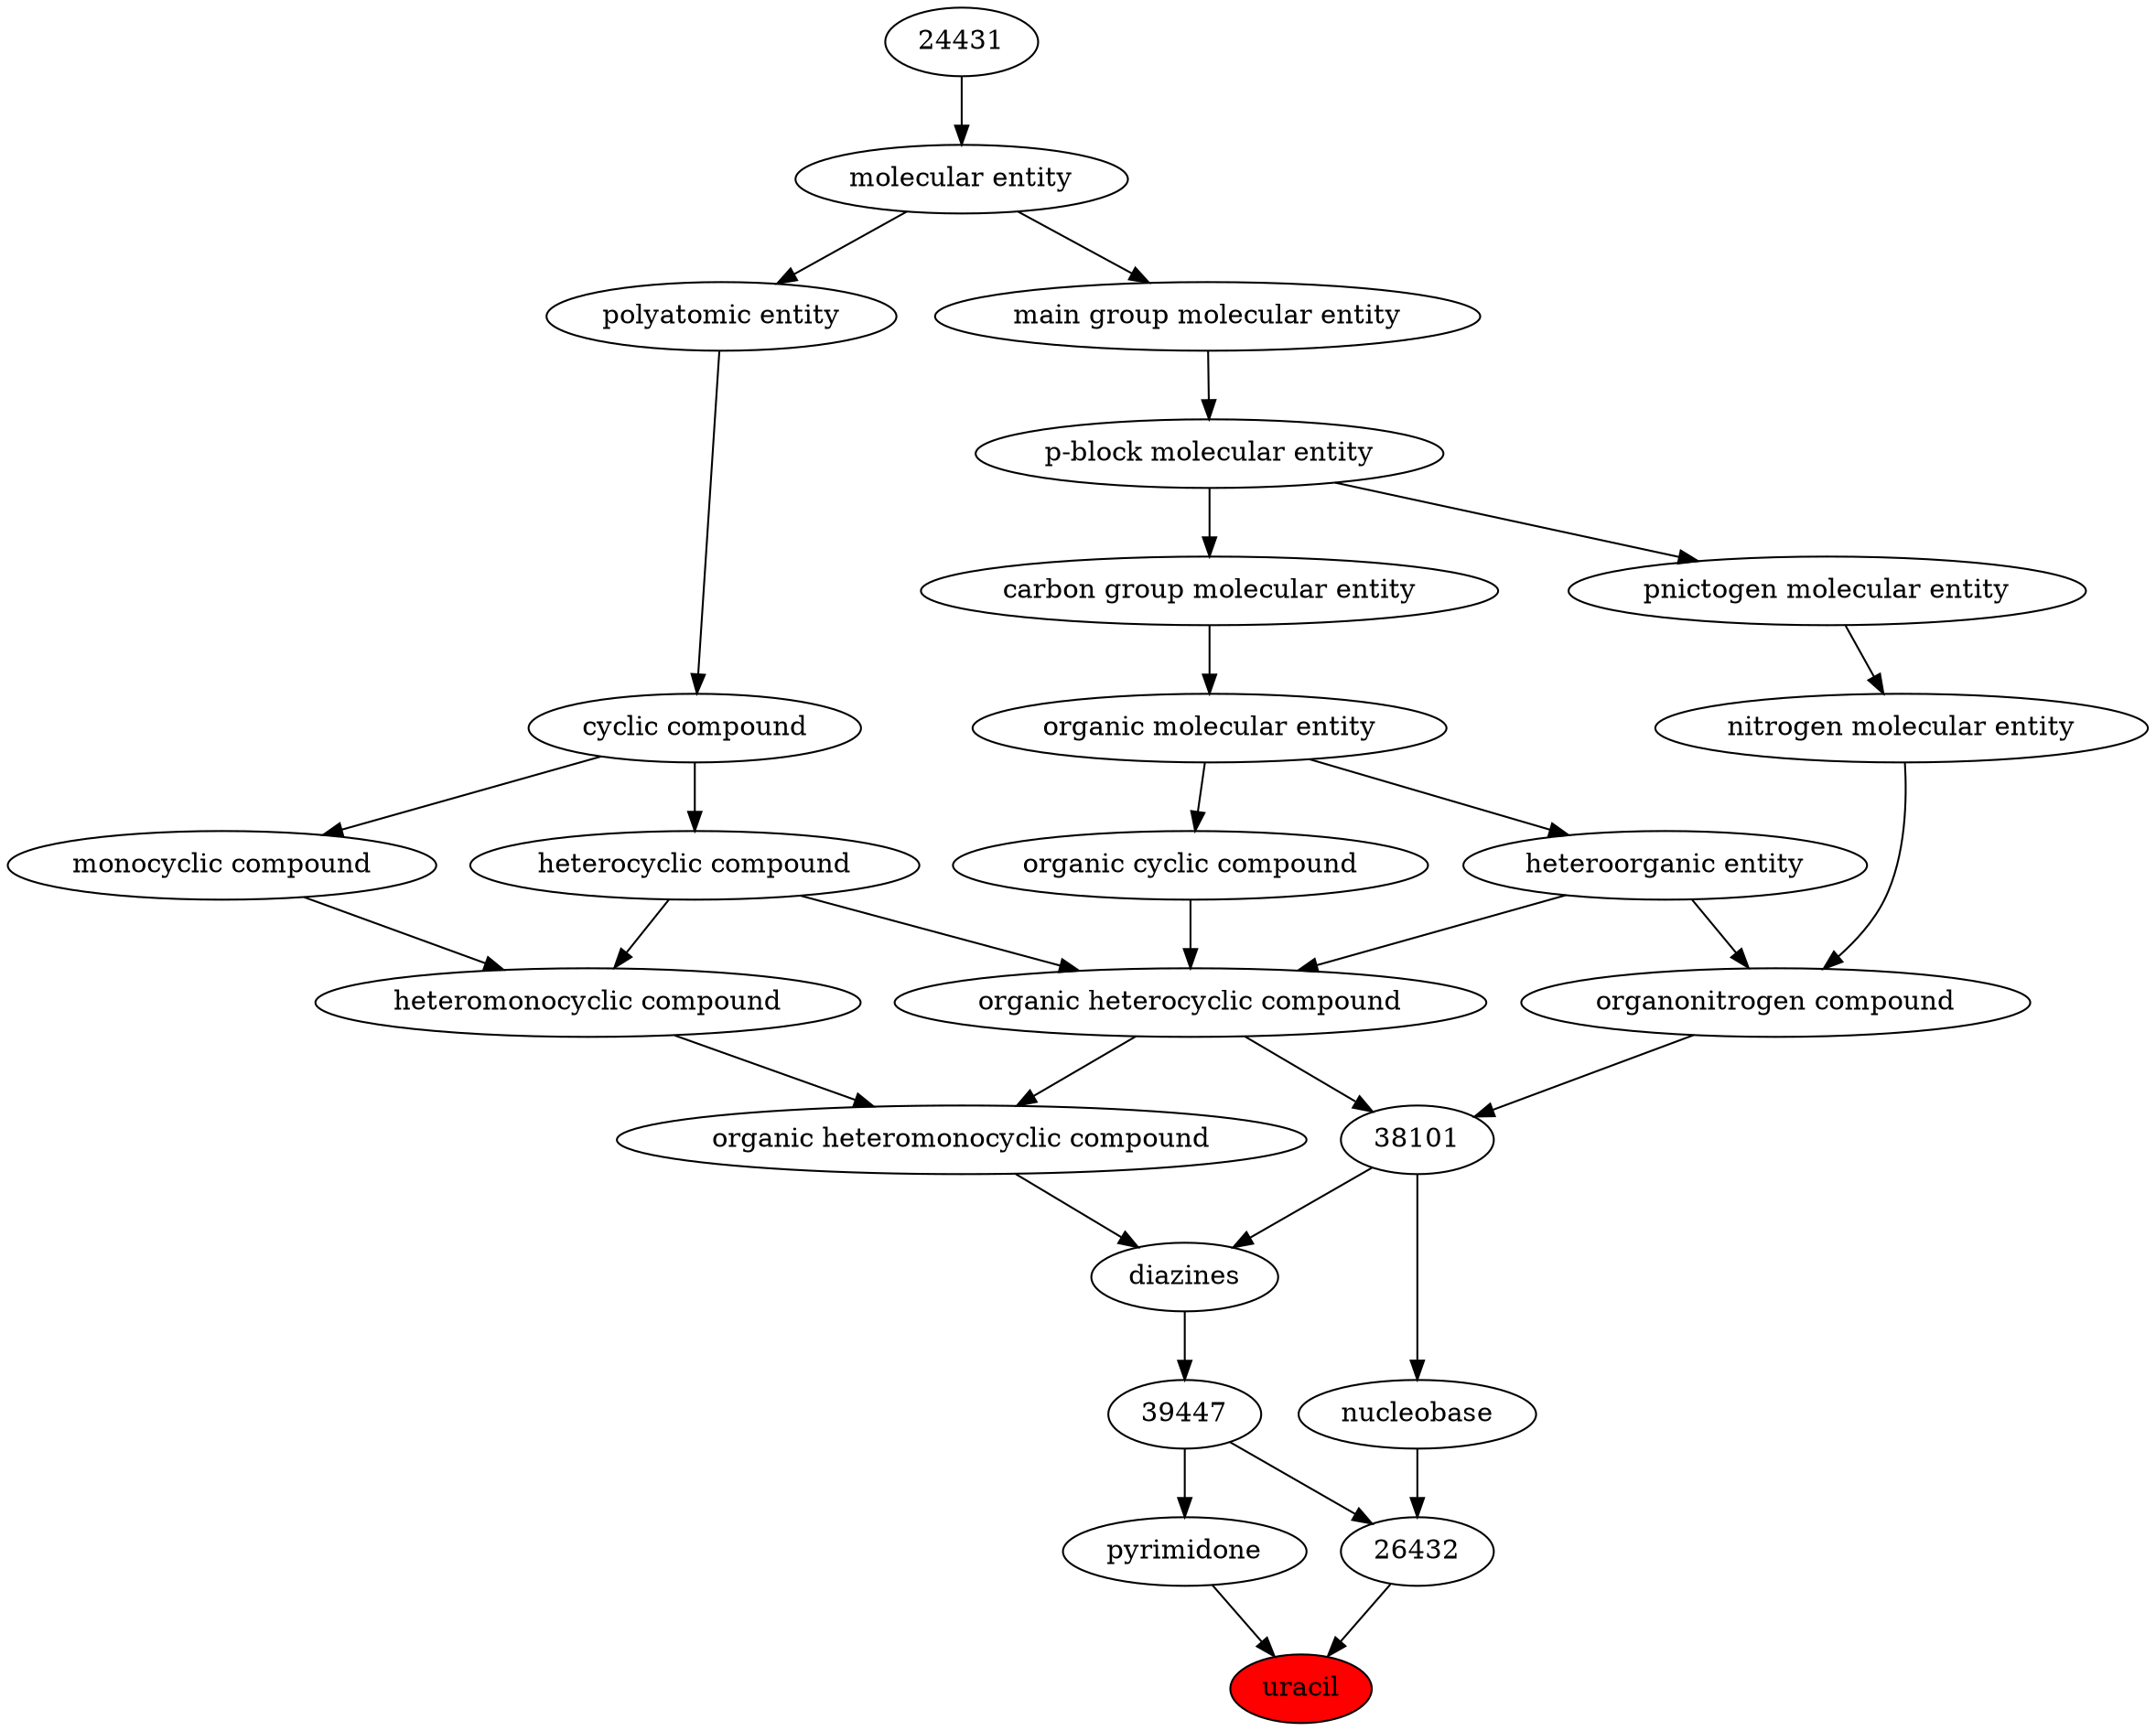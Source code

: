 digraph tree{ 
17568 [label="uracil" fillcolor=red style=filled]
26432 -> 17568
38337 -> 17568
26432 [label="26432"]
18282 -> 26432
39447 -> 26432
38337 [label="pyrimidone"]
39447 -> 38337
18282 [label="nucleobase"]
38101 -> 18282
39447 [label="39447"]
38313 -> 39447
38101 [label="38101"]
24532 -> 38101
35352 -> 38101
38313 [label="diazines"]
25693 -> 38313
38101 -> 38313
24532 [label="organic heterocyclic compound"]
33285 -> 24532
33832 -> 24532
5686 -> 24532
35352 [label="organonitrogen compound"]
51143 -> 35352
33285 -> 35352
25693 [label="organic heteromonocyclic compound"]
33670 -> 25693
24532 -> 25693
33285 [label="heteroorganic entity"]
50860 -> 33285
33832 [label="organic cyclic compound"]
50860 -> 33832
5686 [label="heterocyclic compound"]
33595 -> 5686
51143 [label="nitrogen molecular entity"]
33302 -> 51143
33670 [label="heteromonocyclic compound"]
5686 -> 33670
33661 -> 33670
50860 [label="organic molecular entity"]
33582 -> 50860
33595 [label="cyclic compound"]
36357 -> 33595
33302 [label="pnictogen molecular entity"]
33675 -> 33302
33661 [label="monocyclic compound"]
33595 -> 33661
33582 [label="carbon group molecular entity"]
33675 -> 33582
36357 [label="polyatomic entity"]
23367 -> 36357
33675 [label="p-block molecular entity"]
33579 -> 33675
23367 [label="molecular entity"]
24431 -> 23367
33579 [label="main group molecular entity"]
23367 -> 33579
24431 [label="24431"]
}